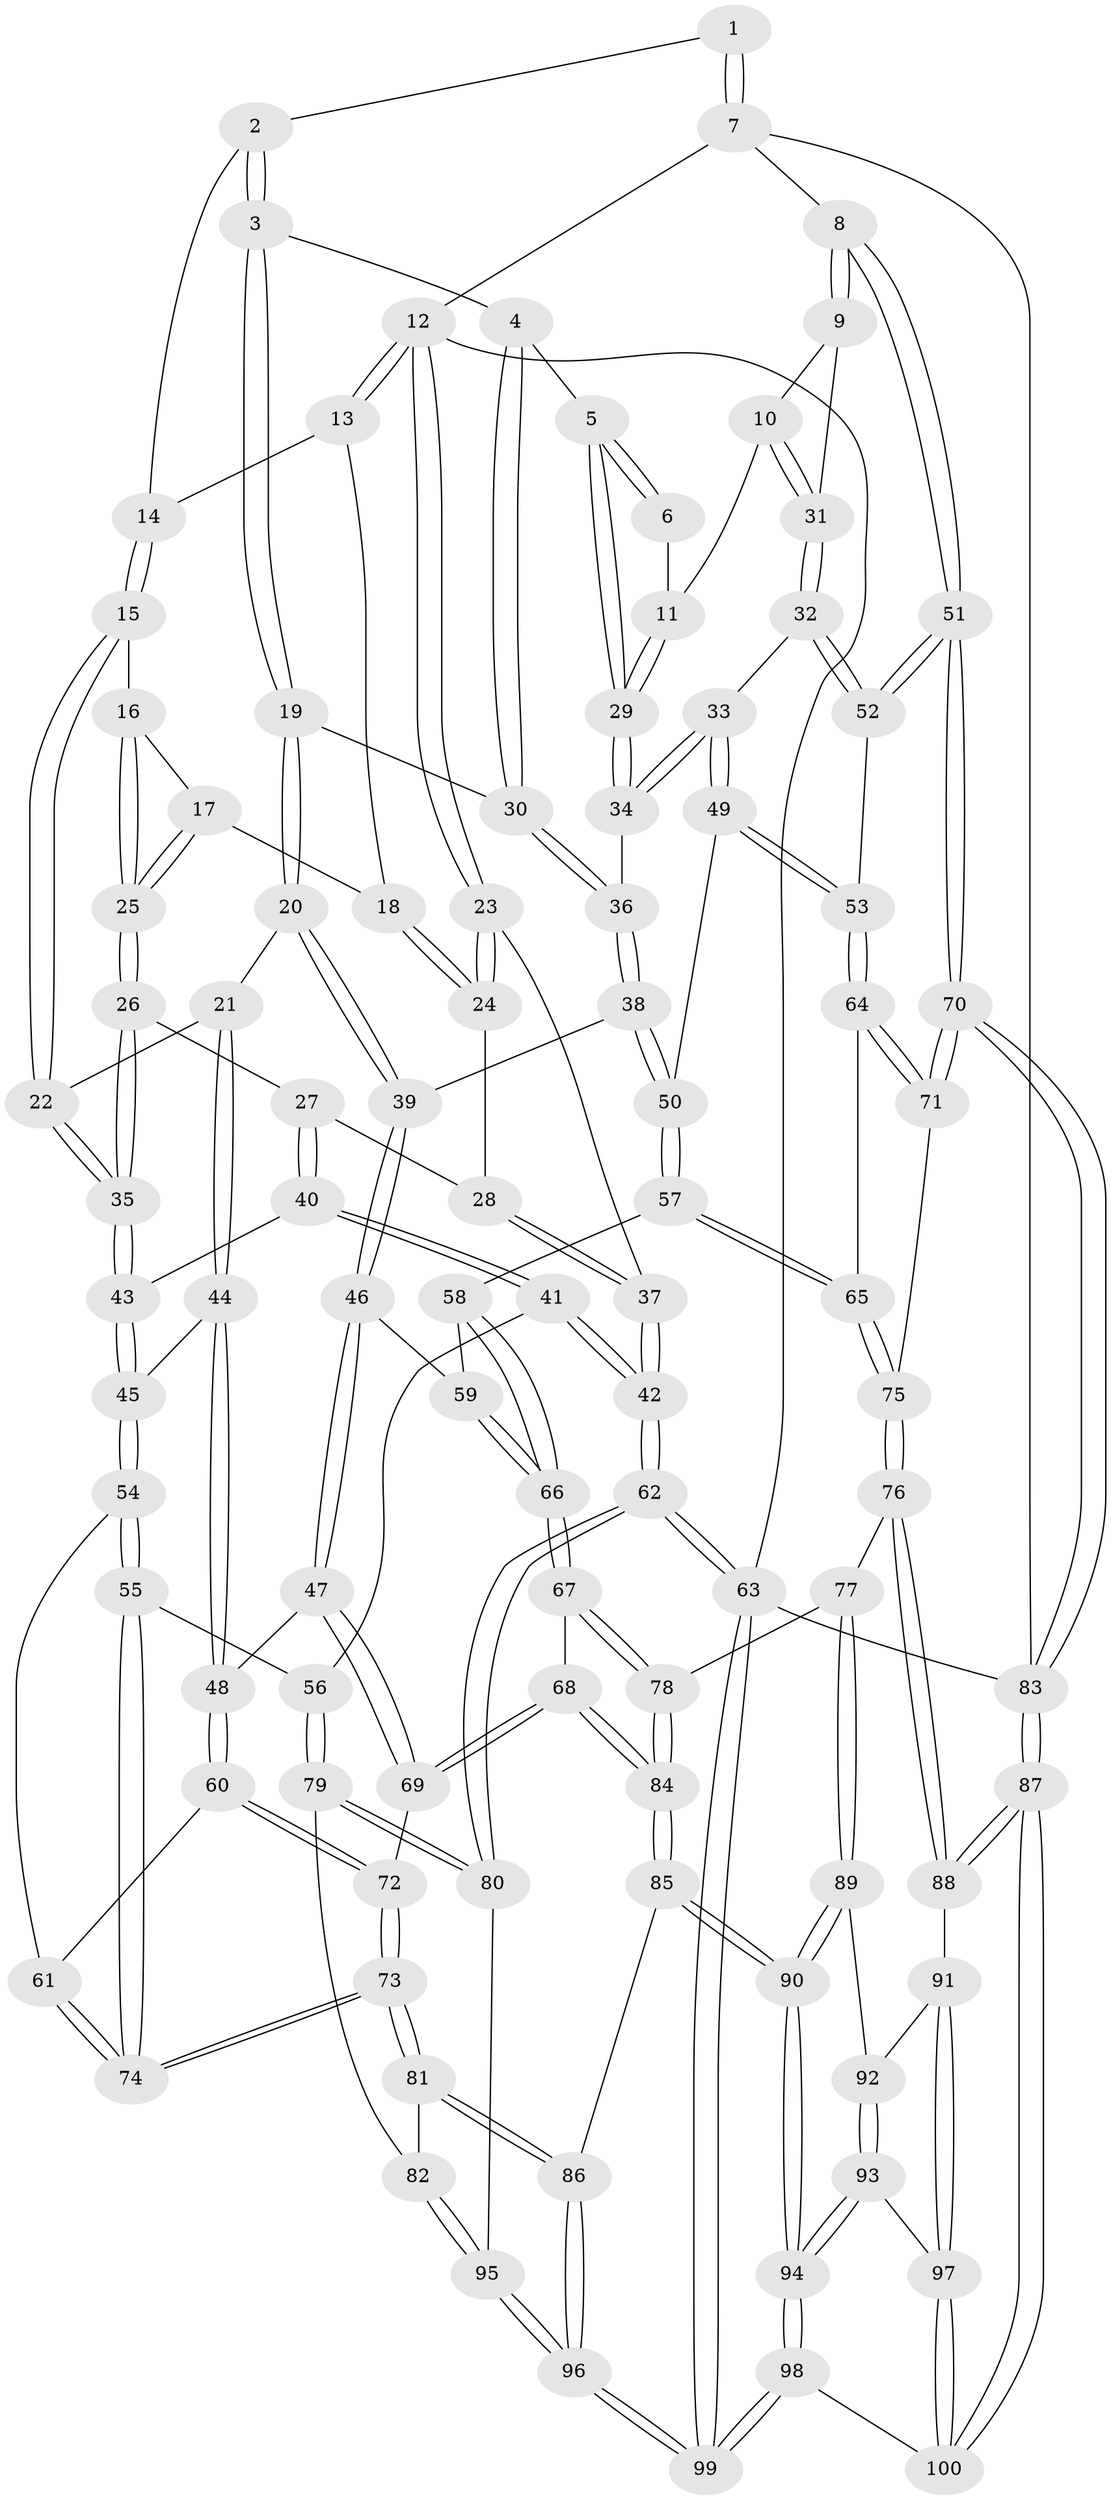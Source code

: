 // coarse degree distribution, {3: 0.12857142857142856, 4: 0.42857142857142855, 5: 0.3142857142857143, 7: 0.014285714285714285, 6: 0.08571428571428572, 2: 0.02857142857142857}
// Generated by graph-tools (version 1.1) at 2025/24/03/03/25 07:24:33]
// undirected, 100 vertices, 247 edges
graph export_dot {
graph [start="1"]
  node [color=gray90,style=filled];
  1 [pos="+1+0"];
  2 [pos="+0.5812568953908855+0"];
  3 [pos="+0.5985044689127049+0"];
  4 [pos="+0.7577673868107072+0.08713129866774445"];
  5 [pos="+0.8384826362260904+0.11509438112390427"];
  6 [pos="+0.9532370216030229+0"];
  7 [pos="+1+0"];
  8 [pos="+1+0.10008616889325031"];
  9 [pos="+1+0.1387046819516817"];
  10 [pos="+0.998906746991759+0.14584731926061098"];
  11 [pos="+0.9466117453638876+0.12971997724192447"];
  12 [pos="+0+0"];
  13 [pos="+0.18617965327060867+0"];
  14 [pos="+0.45444696297397136+0"];
  15 [pos="+0.39424537182055097+0.038718478032780036"];
  16 [pos="+0.3045159403873883+0.0855265623620203"];
  17 [pos="+0.20852993806805376+0.07338190400717814"];
  18 [pos="+0.13074084220785406+0.03603509211587213"];
  19 [pos="+0.6042452740263986+0.10623831908669006"];
  20 [pos="+0.560554822188034+0.2373788659319983"];
  21 [pos="+0.41155485411907655+0.17264596520785555"];
  22 [pos="+0.410581600287467+0.1713402989950787"];
  23 [pos="+0+0.07417458696690024"];
  24 [pos="+0.11843242616988334+0.06302144524274618"];
  25 [pos="+0.24451165968724467+0.14624977314571136"];
  26 [pos="+0.23210234768877333+0.16669811043853963"];
  27 [pos="+0.13065737024005558+0.16236327637248082"];
  28 [pos="+0.1185977980540209+0.12952492883959388"];
  29 [pos="+0.8634261270362437+0.17506053013539127"];
  30 [pos="+0.7147310571020536+0.17542503140108592"];
  31 [pos="+0.8819701153955535+0.2592099698299854"];
  32 [pos="+0.8742563295527088+0.26421970409626216"];
  33 [pos="+0.873931293459096+0.2640549407461184"];
  34 [pos="+0.863441920087961+0.24279896455345298"];
  35 [pos="+0.27909209536915097+0.22595341346662812"];
  36 [pos="+0.7168448562371411+0.2065529767987776"];
  37 [pos="+0+0.18548421627324474"];
  38 [pos="+0.6151556197367597+0.3018246961626914"];
  39 [pos="+0.5934602672417215+0.29775140593639937"];
  40 [pos="+0.09491910453117623+0.2937715784474398"];
  41 [pos="+0+0.37244333996034845"];
  42 [pos="+0+0.37789806810697996"];
  43 [pos="+0.2518776607857957+0.3077761646918642"];
  44 [pos="+0.3808040367944686+0.37347780100212447"];
  45 [pos="+0.3011399094963148+0.36759830996580645"];
  46 [pos="+0.500593238964633+0.39052101937858186"];
  47 [pos="+0.47474201549566464+0.4077490377846783"];
  48 [pos="+0.41682190628974+0.39854074959374"];
  49 [pos="+0.7455159784763431+0.3674737585054677"];
  50 [pos="+0.7138075341581296+0.38314483214830686"];
  51 [pos="+1+0.41984269347425657"];
  52 [pos="+0.9771604166262403+0.3656155051437373"];
  53 [pos="+0.8955123259729378+0.4356860790954362"];
  54 [pos="+0.24090533182253673+0.45322218207186404"];
  55 [pos="+0.22790517619806874+0.4684192553346634"];
  56 [pos="+0.11379273977813083+0.4704678553450214"];
  57 [pos="+0.7162141727518598+0.43653571723957807"];
  58 [pos="+0.7067788876355744+0.4450595234314122"];
  59 [pos="+0.5918007223780963+0.4537202745882261"];
  60 [pos="+0.3772850666864288+0.48047465401758"];
  61 [pos="+0.3580952431716465+0.4949086529498754"];
  62 [pos="+0+0.8195183741247496"];
  63 [pos="+0+1"];
  64 [pos="+0.8952476936888029+0.43611194628006517"];
  65 [pos="+0.7780274904738118+0.4993898063622749"];
  66 [pos="+0.6149558388284829+0.5590190823194158"];
  67 [pos="+0.5963512562443141+0.5916360046417788"];
  68 [pos="+0.5174971661175441+0.5576703756278991"];
  69 [pos="+0.5149833707739461+0.5544416162064273"];
  70 [pos="+1+0.7300568305613273"];
  71 [pos="+0.9102377934548699+0.6607848539553732"];
  72 [pos="+0.403443630362895+0.5601500139814724"];
  73 [pos="+0.29445469655423234+0.6496997089982112"];
  74 [pos="+0.2861366929602193+0.5744631503461174"];
  75 [pos="+0.8232866437615998+0.6611375818403205"];
  76 [pos="+0.7783981807510568+0.6871328105094386"];
  77 [pos="+0.6580000420292071+0.682519603635239"];
  78 [pos="+0.6350794009321724+0.6593327825155785"];
  79 [pos="+0.13539406980765126+0.7303582955775675"];
  80 [pos="+0+0.8131185624770814"];
  81 [pos="+0.2744848010219877+0.7490490111206262"];
  82 [pos="+0.230407673953098+0.749792747770588"];
  83 [pos="+1+1"];
  84 [pos="+0.38284585454950354+0.7306786876037485"];
  85 [pos="+0.32402268124421624+0.7758193261861006"];
  86 [pos="+0.3130021858062787+0.7731478711870108"];
  87 [pos="+1+1"];
  88 [pos="+0.7805400647207615+0.8956476654176416"];
  89 [pos="+0.5864042504327059+0.8131522821640875"];
  90 [pos="+0.37064020506294454+0.8113943021230414"];
  91 [pos="+0.6497537503686975+0.8916081597048021"];
  92 [pos="+0.5998632749548627+0.8452172477719054"];
  93 [pos="+0.5393038467678803+0.9381125885385357"];
  94 [pos="+0.4628644274563664+1"];
  95 [pos="+0.15121142863403209+0.9647842080358816"];
  96 [pos="+0.21679950268352705+1"];
  97 [pos="+0.6366650894733142+0.9557289012374737"];
  98 [pos="+0.47657563356905897+1"];
  99 [pos="+0.21870946020966256+1"];
  100 [pos="+0.6132849674574423+1"];
  1 -- 2;
  1 -- 7;
  1 -- 7;
  2 -- 3;
  2 -- 3;
  2 -- 14;
  3 -- 4;
  3 -- 19;
  3 -- 19;
  4 -- 5;
  4 -- 30;
  4 -- 30;
  5 -- 6;
  5 -- 6;
  5 -- 29;
  5 -- 29;
  6 -- 11;
  7 -- 8;
  7 -- 12;
  7 -- 83;
  8 -- 9;
  8 -- 9;
  8 -- 51;
  8 -- 51;
  9 -- 10;
  9 -- 31;
  10 -- 11;
  10 -- 31;
  10 -- 31;
  11 -- 29;
  11 -- 29;
  12 -- 13;
  12 -- 13;
  12 -- 23;
  12 -- 23;
  12 -- 63;
  13 -- 14;
  13 -- 18;
  14 -- 15;
  14 -- 15;
  15 -- 16;
  15 -- 22;
  15 -- 22;
  16 -- 17;
  16 -- 25;
  16 -- 25;
  17 -- 18;
  17 -- 25;
  17 -- 25;
  18 -- 24;
  18 -- 24;
  19 -- 20;
  19 -- 20;
  19 -- 30;
  20 -- 21;
  20 -- 39;
  20 -- 39;
  21 -- 22;
  21 -- 44;
  21 -- 44;
  22 -- 35;
  22 -- 35;
  23 -- 24;
  23 -- 24;
  23 -- 37;
  24 -- 28;
  25 -- 26;
  25 -- 26;
  26 -- 27;
  26 -- 35;
  26 -- 35;
  27 -- 28;
  27 -- 40;
  27 -- 40;
  28 -- 37;
  28 -- 37;
  29 -- 34;
  29 -- 34;
  30 -- 36;
  30 -- 36;
  31 -- 32;
  31 -- 32;
  32 -- 33;
  32 -- 52;
  32 -- 52;
  33 -- 34;
  33 -- 34;
  33 -- 49;
  33 -- 49;
  34 -- 36;
  35 -- 43;
  35 -- 43;
  36 -- 38;
  36 -- 38;
  37 -- 42;
  37 -- 42;
  38 -- 39;
  38 -- 50;
  38 -- 50;
  39 -- 46;
  39 -- 46;
  40 -- 41;
  40 -- 41;
  40 -- 43;
  41 -- 42;
  41 -- 42;
  41 -- 56;
  42 -- 62;
  42 -- 62;
  43 -- 45;
  43 -- 45;
  44 -- 45;
  44 -- 48;
  44 -- 48;
  45 -- 54;
  45 -- 54;
  46 -- 47;
  46 -- 47;
  46 -- 59;
  47 -- 48;
  47 -- 69;
  47 -- 69;
  48 -- 60;
  48 -- 60;
  49 -- 50;
  49 -- 53;
  49 -- 53;
  50 -- 57;
  50 -- 57;
  51 -- 52;
  51 -- 52;
  51 -- 70;
  51 -- 70;
  52 -- 53;
  53 -- 64;
  53 -- 64;
  54 -- 55;
  54 -- 55;
  54 -- 61;
  55 -- 56;
  55 -- 74;
  55 -- 74;
  56 -- 79;
  56 -- 79;
  57 -- 58;
  57 -- 65;
  57 -- 65;
  58 -- 59;
  58 -- 66;
  58 -- 66;
  59 -- 66;
  59 -- 66;
  60 -- 61;
  60 -- 72;
  60 -- 72;
  61 -- 74;
  61 -- 74;
  62 -- 63;
  62 -- 63;
  62 -- 80;
  62 -- 80;
  63 -- 99;
  63 -- 99;
  63 -- 83;
  64 -- 65;
  64 -- 71;
  64 -- 71;
  65 -- 75;
  65 -- 75;
  66 -- 67;
  66 -- 67;
  67 -- 68;
  67 -- 78;
  67 -- 78;
  68 -- 69;
  68 -- 69;
  68 -- 84;
  68 -- 84;
  69 -- 72;
  70 -- 71;
  70 -- 71;
  70 -- 83;
  70 -- 83;
  71 -- 75;
  72 -- 73;
  72 -- 73;
  73 -- 74;
  73 -- 74;
  73 -- 81;
  73 -- 81;
  75 -- 76;
  75 -- 76;
  76 -- 77;
  76 -- 88;
  76 -- 88;
  77 -- 78;
  77 -- 89;
  77 -- 89;
  78 -- 84;
  78 -- 84;
  79 -- 80;
  79 -- 80;
  79 -- 82;
  80 -- 95;
  81 -- 82;
  81 -- 86;
  81 -- 86;
  82 -- 95;
  82 -- 95;
  83 -- 87;
  83 -- 87;
  84 -- 85;
  84 -- 85;
  85 -- 86;
  85 -- 90;
  85 -- 90;
  86 -- 96;
  86 -- 96;
  87 -- 88;
  87 -- 88;
  87 -- 100;
  87 -- 100;
  88 -- 91;
  89 -- 90;
  89 -- 90;
  89 -- 92;
  90 -- 94;
  90 -- 94;
  91 -- 92;
  91 -- 97;
  91 -- 97;
  92 -- 93;
  92 -- 93;
  93 -- 94;
  93 -- 94;
  93 -- 97;
  94 -- 98;
  94 -- 98;
  95 -- 96;
  95 -- 96;
  96 -- 99;
  96 -- 99;
  97 -- 100;
  97 -- 100;
  98 -- 99;
  98 -- 99;
  98 -- 100;
}
